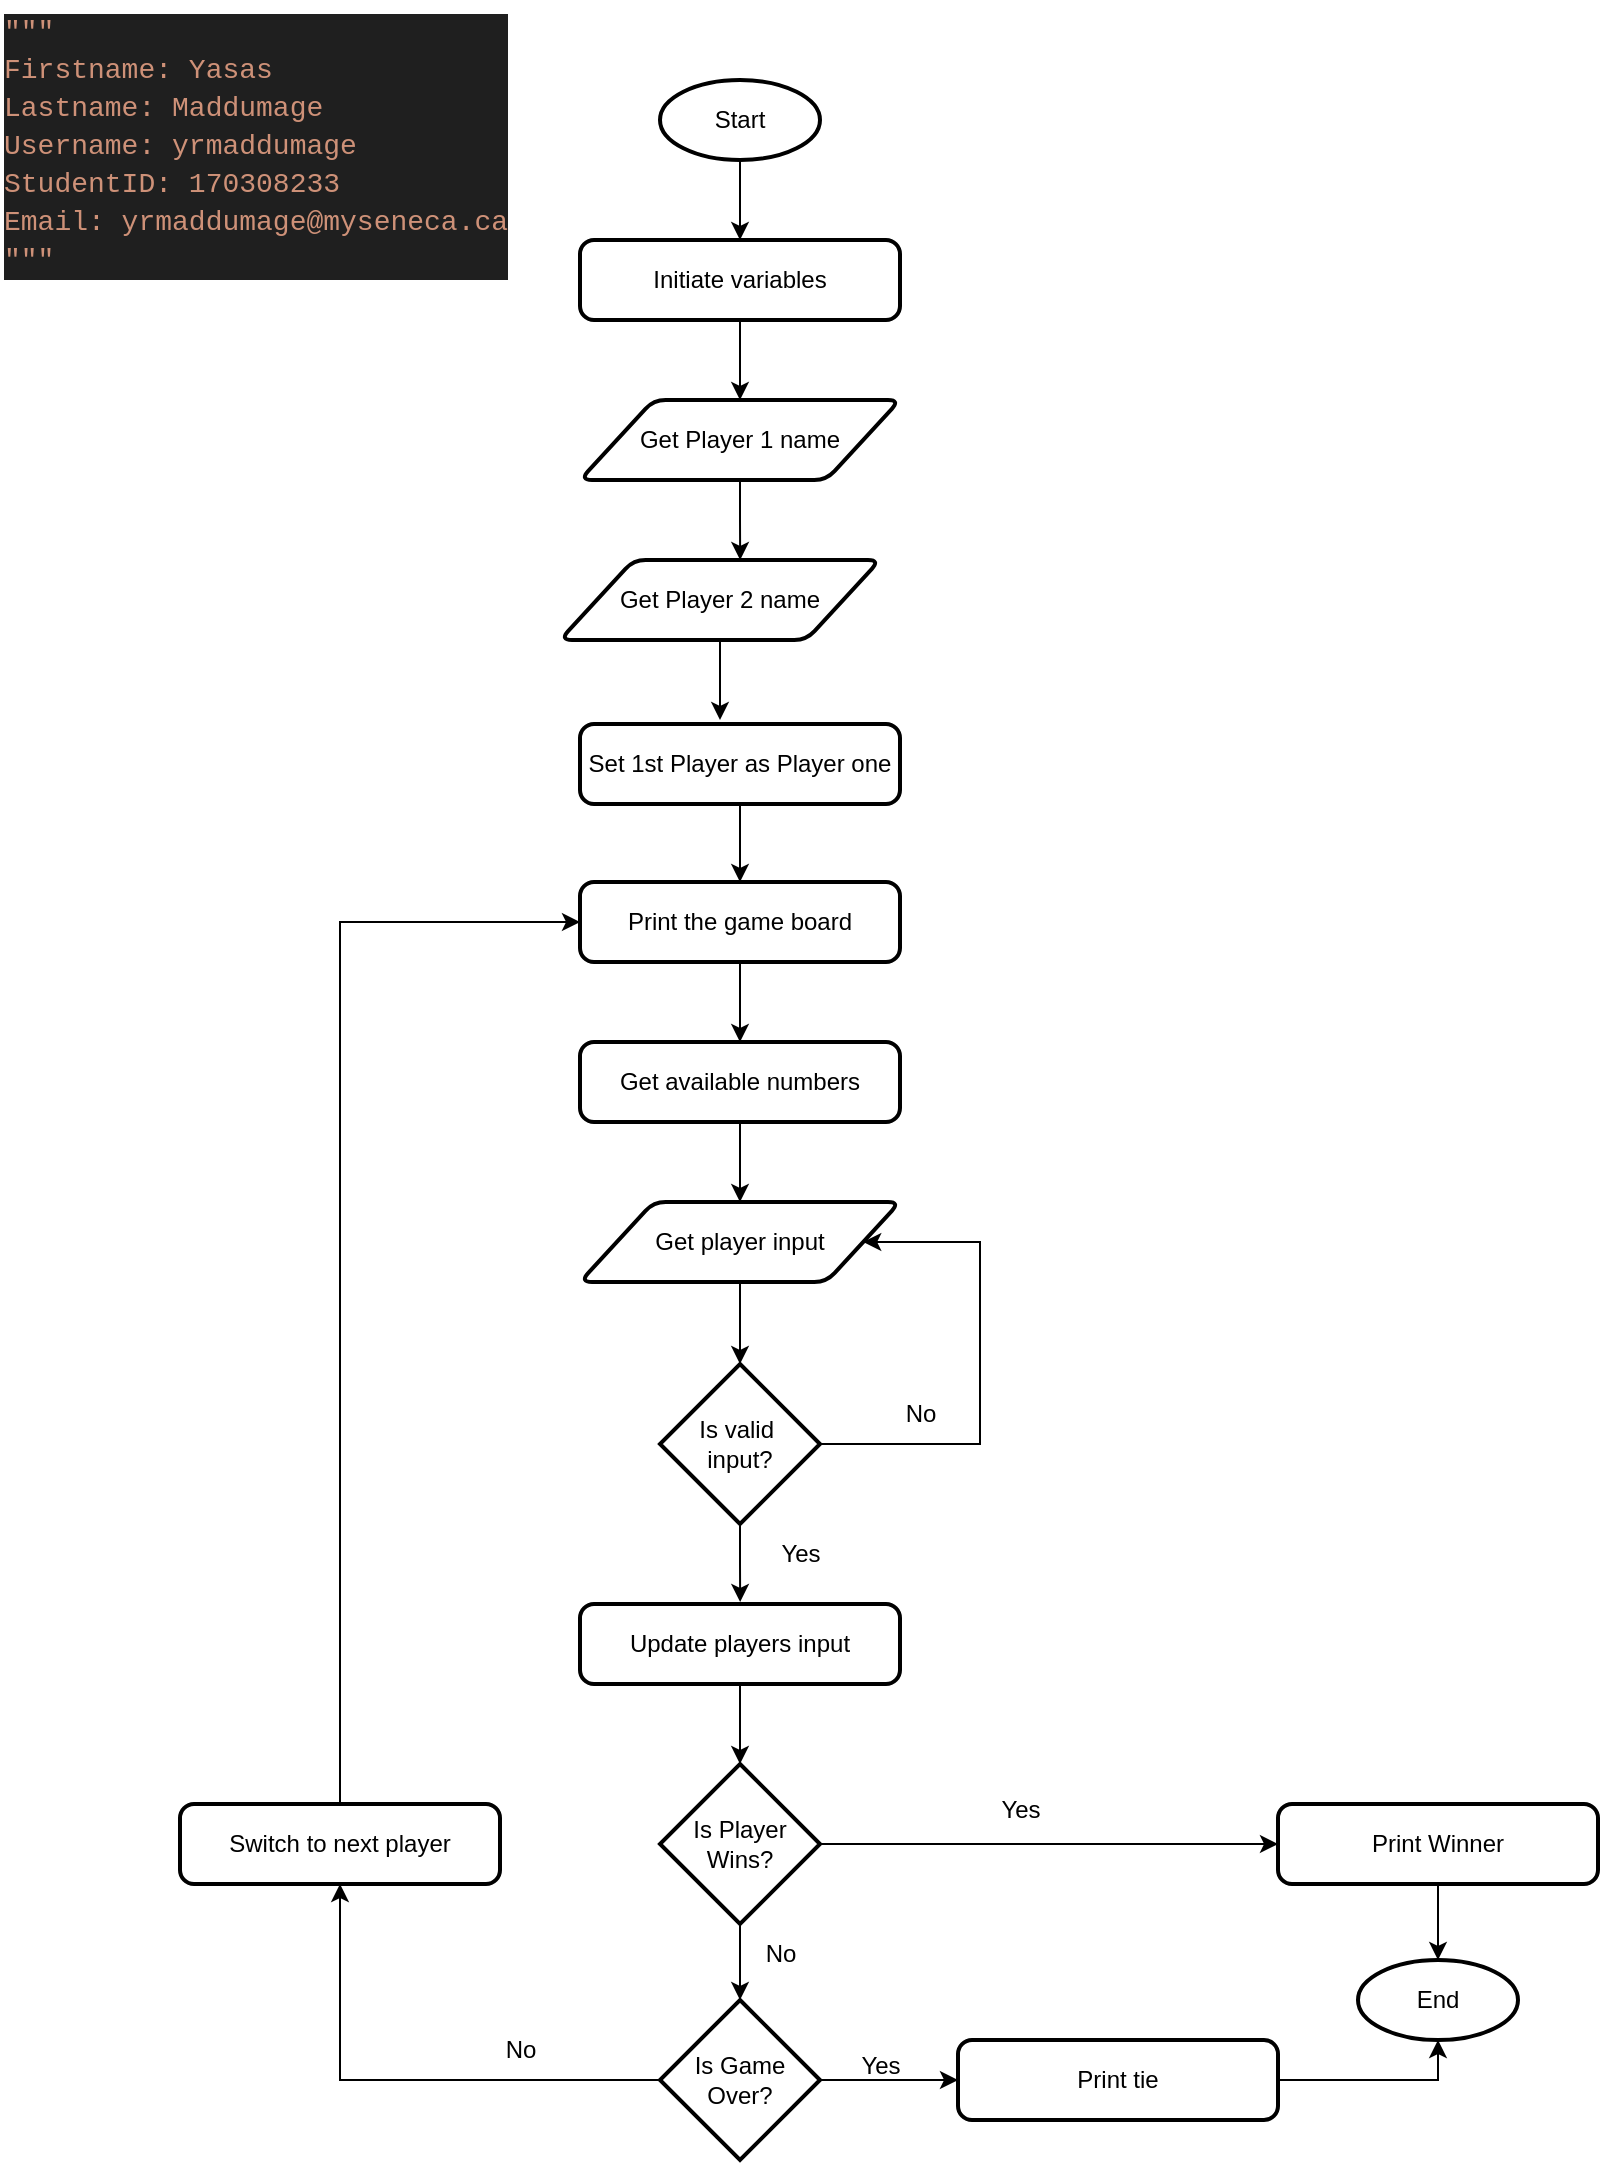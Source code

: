 <mxfile version="24.7.5">
  <diagram name="Page-1" id="Ceb_TuFgMy31Y_iAuUre">
    <mxGraphModel dx="1674" dy="836" grid="1" gridSize="10" guides="1" tooltips="1" connect="1" arrows="1" fold="1" page="1" pageScale="1" pageWidth="850" pageHeight="1100" math="0" shadow="0">
      <root>
        <mxCell id="0" />
        <mxCell id="1" parent="0" />
        <mxCell id="jnUv-hqAAEphQ0dq2nb--14" style="edgeStyle=orthogonalEdgeStyle;rounded=0;orthogonalLoop=1;jettySize=auto;html=1;exitX=0.5;exitY=1;exitDx=0;exitDy=0;exitPerimeter=0;entryX=0.5;entryY=0;entryDx=0;entryDy=0;" edge="1" parent="1" source="jnUv-hqAAEphQ0dq2nb--1" target="jnUv-hqAAEphQ0dq2nb--2">
          <mxGeometry relative="1" as="geometry" />
        </mxCell>
        <mxCell id="jnUv-hqAAEphQ0dq2nb--1" value="Start" style="strokeWidth=2;html=1;shape=mxgraph.flowchart.start_1;whiteSpace=wrap;" vertex="1" parent="1">
          <mxGeometry x="360" y="40" width="80" height="40" as="geometry" />
        </mxCell>
        <mxCell id="jnUv-hqAAEphQ0dq2nb--15" style="edgeStyle=orthogonalEdgeStyle;rounded=0;orthogonalLoop=1;jettySize=auto;html=1;entryX=0.5;entryY=0;entryDx=0;entryDy=0;" edge="1" parent="1" source="jnUv-hqAAEphQ0dq2nb--2" target="jnUv-hqAAEphQ0dq2nb--3">
          <mxGeometry relative="1" as="geometry" />
        </mxCell>
        <mxCell id="jnUv-hqAAEphQ0dq2nb--2" value="Initiate variables" style="rounded=1;whiteSpace=wrap;html=1;absoluteArcSize=1;arcSize=14;strokeWidth=2;" vertex="1" parent="1">
          <mxGeometry x="320" y="120" width="160" height="40" as="geometry" />
        </mxCell>
        <mxCell id="jnUv-hqAAEphQ0dq2nb--3" value="Get Player 1 name" style="shape=parallelogram;html=1;strokeWidth=2;perimeter=parallelogramPerimeter;whiteSpace=wrap;rounded=1;arcSize=12;size=0.23;" vertex="1" parent="1">
          <mxGeometry x="320" y="200" width="160" height="40" as="geometry" />
        </mxCell>
        <mxCell id="jnUv-hqAAEphQ0dq2nb--30" style="edgeStyle=orthogonalEdgeStyle;rounded=0;orthogonalLoop=1;jettySize=auto;html=1;" edge="1" parent="1" source="jnUv-hqAAEphQ0dq2nb--4">
          <mxGeometry relative="1" as="geometry">
            <mxPoint x="390" y="360" as="targetPoint" />
          </mxGeometry>
        </mxCell>
        <mxCell id="jnUv-hqAAEphQ0dq2nb--4" value="Get Player 2 name" style="shape=parallelogram;html=1;strokeWidth=2;perimeter=parallelogramPerimeter;whiteSpace=wrap;rounded=1;arcSize=12;size=0.23;" vertex="1" parent="1">
          <mxGeometry x="310" y="280" width="160" height="40" as="geometry" />
        </mxCell>
        <mxCell id="jnUv-hqAAEphQ0dq2nb--18" style="edgeStyle=orthogonalEdgeStyle;rounded=0;orthogonalLoop=1;jettySize=auto;html=1;entryX=0.5;entryY=0;entryDx=0;entryDy=0;" edge="1" parent="1" source="jnUv-hqAAEphQ0dq2nb--5" target="jnUv-hqAAEphQ0dq2nb--6">
          <mxGeometry relative="1" as="geometry" />
        </mxCell>
        <mxCell id="jnUv-hqAAEphQ0dq2nb--5" value="Print the game board" style="rounded=1;whiteSpace=wrap;html=1;absoluteArcSize=1;arcSize=14;strokeWidth=2;" vertex="1" parent="1">
          <mxGeometry x="320" y="441" width="160" height="40" as="geometry" />
        </mxCell>
        <mxCell id="jnUv-hqAAEphQ0dq2nb--19" style="edgeStyle=orthogonalEdgeStyle;rounded=0;orthogonalLoop=1;jettySize=auto;html=1;entryX=0.5;entryY=0;entryDx=0;entryDy=0;" edge="1" parent="1" source="jnUv-hqAAEphQ0dq2nb--6" target="jnUv-hqAAEphQ0dq2nb--7">
          <mxGeometry relative="1" as="geometry" />
        </mxCell>
        <mxCell id="jnUv-hqAAEphQ0dq2nb--6" value="Get available numbers" style="rounded=1;whiteSpace=wrap;html=1;absoluteArcSize=1;arcSize=14;strokeWidth=2;" vertex="1" parent="1">
          <mxGeometry x="320" y="521" width="160" height="40" as="geometry" />
        </mxCell>
        <mxCell id="jnUv-hqAAEphQ0dq2nb--7" value="Get player input" style="shape=parallelogram;html=1;strokeWidth=2;perimeter=parallelogramPerimeter;whiteSpace=wrap;rounded=1;arcSize=12;size=0.23;" vertex="1" parent="1">
          <mxGeometry x="320" y="601" width="160" height="40" as="geometry" />
        </mxCell>
        <mxCell id="jnUv-hqAAEphQ0dq2nb--44" value="" style="edgeStyle=orthogonalEdgeStyle;rounded=0;orthogonalLoop=1;jettySize=auto;html=1;" edge="1" parent="1" source="jnUv-hqAAEphQ0dq2nb--8" target="jnUv-hqAAEphQ0dq2nb--28">
          <mxGeometry relative="1" as="geometry" />
        </mxCell>
        <mxCell id="jnUv-hqAAEphQ0dq2nb--8" value="Update players input" style="rounded=1;whiteSpace=wrap;html=1;absoluteArcSize=1;arcSize=14;strokeWidth=2;" vertex="1" parent="1">
          <mxGeometry x="320" y="802" width="160" height="40" as="geometry" />
        </mxCell>
        <mxCell id="jnUv-hqAAEphQ0dq2nb--50" value="" style="edgeStyle=orthogonalEdgeStyle;rounded=0;orthogonalLoop=1;jettySize=auto;html=1;" edge="1" parent="1" source="jnUv-hqAAEphQ0dq2nb--9" target="jnUv-hqAAEphQ0dq2nb--36">
          <mxGeometry relative="1" as="geometry" />
        </mxCell>
        <mxCell id="jnUv-hqAAEphQ0dq2nb--53" style="edgeStyle=orthogonalEdgeStyle;rounded=0;orthogonalLoop=1;jettySize=auto;html=1;entryX=0.5;entryY=1;entryDx=0;entryDy=0;" edge="1" parent="1" source="jnUv-hqAAEphQ0dq2nb--9" target="jnUv-hqAAEphQ0dq2nb--10">
          <mxGeometry relative="1" as="geometry" />
        </mxCell>
        <mxCell id="jnUv-hqAAEphQ0dq2nb--9" value="Is Game Over?" style="strokeWidth=2;html=1;shape=mxgraph.flowchart.decision;whiteSpace=wrap;" vertex="1" parent="1">
          <mxGeometry x="360" y="1000" width="80" height="80" as="geometry" />
        </mxCell>
        <mxCell id="jnUv-hqAAEphQ0dq2nb--27" style="edgeStyle=orthogonalEdgeStyle;rounded=0;orthogonalLoop=1;jettySize=auto;html=1;entryX=0;entryY=0.5;entryDx=0;entryDy=0;" edge="1" parent="1" source="jnUv-hqAAEphQ0dq2nb--10" target="jnUv-hqAAEphQ0dq2nb--5">
          <mxGeometry relative="1" as="geometry">
            <Array as="points">
              <mxPoint x="200" y="461" />
            </Array>
          </mxGeometry>
        </mxCell>
        <mxCell id="jnUv-hqAAEphQ0dq2nb--10" value="Switch to next player" style="rounded=1;whiteSpace=wrap;html=1;absoluteArcSize=1;arcSize=14;strokeWidth=2;" vertex="1" parent="1">
          <mxGeometry x="120" y="902" width="160" height="40" as="geometry" />
        </mxCell>
        <mxCell id="jnUv-hqAAEphQ0dq2nb--12" style="edgeStyle=elbowEdgeStyle;rounded=0;orthogonalLoop=1;jettySize=auto;html=1;" edge="1" parent="1" source="jnUv-hqAAEphQ0dq2nb--11" target="jnUv-hqAAEphQ0dq2nb--7">
          <mxGeometry relative="1" as="geometry">
            <Array as="points">
              <mxPoint x="520" y="651" />
            </Array>
          </mxGeometry>
        </mxCell>
        <mxCell id="jnUv-hqAAEphQ0dq2nb--11" value="Is valid&amp;nbsp;&lt;div&gt;input?&lt;/div&gt;" style="strokeWidth=2;html=1;shape=mxgraph.flowchart.decision;whiteSpace=wrap;" vertex="1" parent="1">
          <mxGeometry x="360" y="682" width="80" height="80" as="geometry" />
        </mxCell>
        <mxCell id="jnUv-hqAAEphQ0dq2nb--13" value="No" style="text;html=1;align=center;verticalAlign=middle;resizable=0;points=[];autosize=1;strokeColor=none;fillColor=none;" vertex="1" parent="1">
          <mxGeometry x="470" y="692" width="40" height="30" as="geometry" />
        </mxCell>
        <mxCell id="jnUv-hqAAEphQ0dq2nb--16" style="edgeStyle=orthogonalEdgeStyle;rounded=0;orthogonalLoop=1;jettySize=auto;html=1;entryX=0.563;entryY=0;entryDx=0;entryDy=0;entryPerimeter=0;" edge="1" parent="1" source="jnUv-hqAAEphQ0dq2nb--3" target="jnUv-hqAAEphQ0dq2nb--4">
          <mxGeometry relative="1" as="geometry" />
        </mxCell>
        <mxCell id="jnUv-hqAAEphQ0dq2nb--21" style="edgeStyle=orthogonalEdgeStyle;rounded=0;orthogonalLoop=1;jettySize=auto;html=1;entryX=0.5;entryY=0;entryDx=0;entryDy=0;entryPerimeter=0;" edge="1" parent="1" source="jnUv-hqAAEphQ0dq2nb--7" target="jnUv-hqAAEphQ0dq2nb--11">
          <mxGeometry relative="1" as="geometry" />
        </mxCell>
        <mxCell id="jnUv-hqAAEphQ0dq2nb--22" style="edgeStyle=orthogonalEdgeStyle;rounded=0;orthogonalLoop=1;jettySize=auto;html=1;entryX=0.438;entryY=-0.025;entryDx=0;entryDy=0;entryPerimeter=0;" edge="1" parent="1" source="jnUv-hqAAEphQ0dq2nb--11">
          <mxGeometry relative="1" as="geometry">
            <mxPoint x="400.08" y="801" as="targetPoint" />
          </mxGeometry>
        </mxCell>
        <mxCell id="jnUv-hqAAEphQ0dq2nb--23" value="Yes" style="text;html=1;align=center;verticalAlign=middle;resizable=0;points=[];autosize=1;strokeColor=none;fillColor=none;" vertex="1" parent="1">
          <mxGeometry x="410" y="762" width="40" height="30" as="geometry" />
        </mxCell>
        <mxCell id="jnUv-hqAAEphQ0dq2nb--45" value="" style="edgeStyle=orthogonalEdgeStyle;rounded=0;orthogonalLoop=1;jettySize=auto;html=1;" edge="1" parent="1" source="jnUv-hqAAEphQ0dq2nb--28" target="jnUv-hqAAEphQ0dq2nb--9">
          <mxGeometry relative="1" as="geometry" />
        </mxCell>
        <mxCell id="jnUv-hqAAEphQ0dq2nb--46" style="edgeStyle=orthogonalEdgeStyle;rounded=0;orthogonalLoop=1;jettySize=auto;html=1;entryX=0;entryY=0.5;entryDx=0;entryDy=0;" edge="1" parent="1" source="jnUv-hqAAEphQ0dq2nb--28" target="jnUv-hqAAEphQ0dq2nb--35">
          <mxGeometry relative="1" as="geometry" />
        </mxCell>
        <mxCell id="jnUv-hqAAEphQ0dq2nb--28" value="Is Player Wins?" style="strokeWidth=2;html=1;shape=mxgraph.flowchart.decision;whiteSpace=wrap;" vertex="1" parent="1">
          <mxGeometry x="360" y="882" width="80" height="80" as="geometry" />
        </mxCell>
        <mxCell id="jnUv-hqAAEphQ0dq2nb--31" style="edgeStyle=orthogonalEdgeStyle;rounded=0;orthogonalLoop=1;jettySize=auto;html=1;entryX=0.5;entryY=0;entryDx=0;entryDy=0;" edge="1" parent="1" source="jnUv-hqAAEphQ0dq2nb--29" target="jnUv-hqAAEphQ0dq2nb--5">
          <mxGeometry relative="1" as="geometry" />
        </mxCell>
        <mxCell id="jnUv-hqAAEphQ0dq2nb--29" value="Set 1st Player as Player one" style="rounded=1;whiteSpace=wrap;html=1;absoluteArcSize=1;arcSize=14;strokeWidth=2;" vertex="1" parent="1">
          <mxGeometry x="320" y="362" width="160" height="40" as="geometry" />
        </mxCell>
        <mxCell id="jnUv-hqAAEphQ0dq2nb--48" value="" style="edgeStyle=orthogonalEdgeStyle;rounded=0;orthogonalLoop=1;jettySize=auto;html=1;" edge="1" parent="1" source="jnUv-hqAAEphQ0dq2nb--35" target="jnUv-hqAAEphQ0dq2nb--37">
          <mxGeometry relative="1" as="geometry" />
        </mxCell>
        <mxCell id="jnUv-hqAAEphQ0dq2nb--35" value="Print Winner" style="rounded=1;whiteSpace=wrap;html=1;absoluteArcSize=1;arcSize=14;strokeWidth=2;" vertex="1" parent="1">
          <mxGeometry x="669" y="902" width="160" height="40" as="geometry" />
        </mxCell>
        <mxCell id="jnUv-hqAAEphQ0dq2nb--36" value="Print tie" style="rounded=1;whiteSpace=wrap;html=1;absoluteArcSize=1;arcSize=14;strokeWidth=2;" vertex="1" parent="1">
          <mxGeometry x="509" y="1020" width="160" height="40" as="geometry" />
        </mxCell>
        <mxCell id="jnUv-hqAAEphQ0dq2nb--37" value="End" style="strokeWidth=2;html=1;shape=mxgraph.flowchart.start_1;whiteSpace=wrap;" vertex="1" parent="1">
          <mxGeometry x="709" y="980" width="80" height="40" as="geometry" />
        </mxCell>
        <mxCell id="jnUv-hqAAEphQ0dq2nb--47" value="Yes" style="text;html=1;align=center;verticalAlign=middle;resizable=0;points=[];autosize=1;strokeColor=none;fillColor=none;" vertex="1" parent="1">
          <mxGeometry x="520" y="890" width="40" height="30" as="geometry" />
        </mxCell>
        <mxCell id="jnUv-hqAAEphQ0dq2nb--49" value="No" style="text;html=1;align=center;verticalAlign=middle;resizable=0;points=[];autosize=1;strokeColor=none;fillColor=none;" vertex="1" parent="1">
          <mxGeometry x="400" y="962" width="40" height="30" as="geometry" />
        </mxCell>
        <mxCell id="jnUv-hqAAEphQ0dq2nb--51" value="Yes" style="text;html=1;align=center;verticalAlign=middle;resizable=0;points=[];autosize=1;strokeColor=none;fillColor=none;" vertex="1" parent="1">
          <mxGeometry x="450" y="1018" width="40" height="30" as="geometry" />
        </mxCell>
        <mxCell id="jnUv-hqAAEphQ0dq2nb--52" style="edgeStyle=orthogonalEdgeStyle;rounded=0;orthogonalLoop=1;jettySize=auto;html=1;entryX=0.5;entryY=1;entryDx=0;entryDy=0;entryPerimeter=0;" edge="1" parent="1" source="jnUv-hqAAEphQ0dq2nb--36" target="jnUv-hqAAEphQ0dq2nb--37">
          <mxGeometry relative="1" as="geometry" />
        </mxCell>
        <mxCell id="jnUv-hqAAEphQ0dq2nb--54" value="No" style="text;html=1;align=center;verticalAlign=middle;resizable=0;points=[];autosize=1;strokeColor=none;fillColor=none;" vertex="1" parent="1">
          <mxGeometry x="270" y="1010" width="40" height="30" as="geometry" />
        </mxCell>
        <UserObject label="&lt;div style=&quot;color: #cccccc;background-color: #1f1f1f;font-family: Consolas, &#39;Courier New&#39;, monospace;font-weight: normal;font-size: 14px;line-height: 19px;white-space: pre;&quot;&gt;&lt;div&gt;&lt;span style=&quot;color: #ce9178;&quot;&gt;&quot;&quot;&quot;&lt;/span&gt;&lt;/div&gt;&lt;div&gt;&lt;span style=&quot;color: #ce9178;&quot;&gt;Firstname: Yasas&lt;/span&gt;&lt;/div&gt;&lt;div&gt;&lt;span style=&quot;color: #ce9178;&quot;&gt;Lastname: Maddumage&lt;/span&gt;&lt;/div&gt;&lt;div&gt;&lt;span style=&quot;color: #ce9178;&quot;&gt;Username: yrmaddumage&lt;/span&gt;&lt;/div&gt;&lt;div&gt;&lt;span style=&quot;color: #ce9178;&quot;&gt;StudentID: 170308233&lt;/span&gt;&lt;/div&gt;&lt;div&gt;&lt;span style=&quot;color: #ce9178;&quot;&gt;Email: yrmaddumage@myseneca.ca&lt;/span&gt;&lt;/div&gt;&lt;div&gt;&lt;span style=&quot;color: #ce9178;&quot;&gt;&quot;&quot;&quot;&lt;/span&gt;&lt;/div&gt;&lt;/div&gt;" link="&lt;div style=&quot;color: #cccccc;background-color: #1f1f1f;font-family: Consolas, &#39;Courier New&#39;, monospace;font-weight: normal;font-size: 14px;line-height: 19px;white-space: pre;&quot;&gt;&lt;div&gt;&lt;span style=&quot;color: #ce9178;&quot;&gt;&quot;&quot;&quot;&lt;/span&gt;&lt;/div&gt;&lt;div&gt;&lt;span style=&quot;color: #ce9178;&quot;&gt;Firstname: Yasas&lt;/span&gt;&lt;/div&gt;&lt;div&gt;&lt;span style=&quot;color: #ce9178;&quot;&gt;Lastname: Maddumage&lt;/span&gt;&lt;/div&gt;&lt;div&gt;&lt;span style=&quot;color: #ce9178;&quot;&gt;Username: yrmaddumage&lt;/span&gt;&lt;/div&gt;&lt;div&gt;&lt;span style=&quot;color: #ce9178;&quot;&gt;StudentID: 170308233&lt;/span&gt;&lt;/div&gt;&lt;div&gt;&lt;span style=&quot;color: #ce9178;&quot;&gt;Email: yrmaddumage@myseneca.ca&lt;/span&gt;&lt;/div&gt;&lt;div&gt;&lt;span style=&quot;color: #ce9178;&quot;&gt;&quot;&quot;&quot;&lt;/span&gt;&lt;/div&gt;&lt;/div&gt;" id="jnUv-hqAAEphQ0dq2nb--55">
          <mxCell style="text;whiteSpace=wrap;html=1;" vertex="1" parent="1">
            <mxGeometry x="30" width="260" height="160" as="geometry" />
          </mxCell>
        </UserObject>
      </root>
    </mxGraphModel>
  </diagram>
</mxfile>
